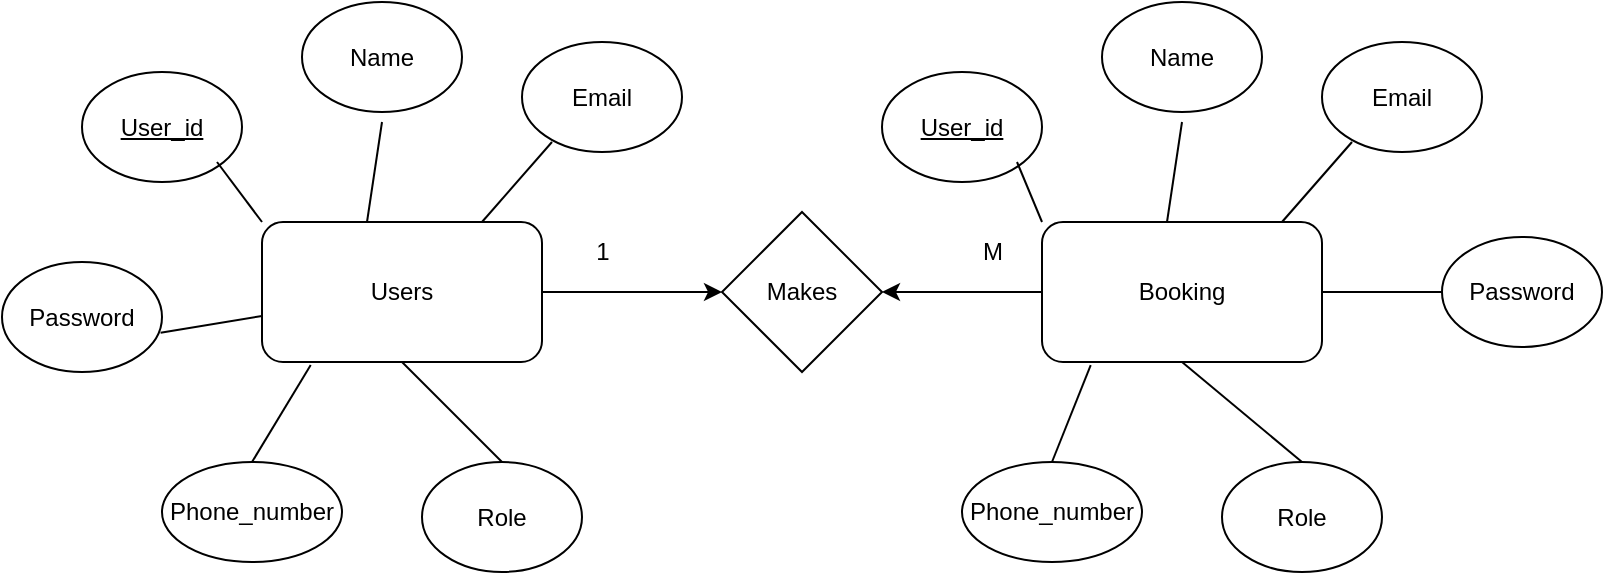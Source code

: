 <mxfile version="24.7.16">
  <diagram name="Page-1" id="JrsxtNGEzkz7EmuCsESs">
    <mxGraphModel dx="1061" dy="580" grid="1" gridSize="10" guides="1" tooltips="1" connect="1" arrows="1" fold="1" page="1" pageScale="1" pageWidth="850" pageHeight="1100" math="0" shadow="0">
      <root>
        <mxCell id="0" />
        <mxCell id="1" parent="0" />
        <mxCell id="slm5BC4lL7aq9jStoZ59-33" style="edgeStyle=orthogonalEdgeStyle;rounded=0;orthogonalLoop=1;jettySize=auto;html=1;exitX=1;exitY=0.5;exitDx=0;exitDy=0;entryX=0;entryY=0.5;entryDx=0;entryDy=0;" edge="1" parent="1" source="slm5BC4lL7aq9jStoZ59-1" target="slm5BC4lL7aq9jStoZ59-32">
          <mxGeometry relative="1" as="geometry">
            <mxPoint x="380" y="215.429" as="targetPoint" />
          </mxGeometry>
        </mxCell>
        <mxCell id="slm5BC4lL7aq9jStoZ59-1" value="Users" style="rounded=1;whiteSpace=wrap;html=1;" vertex="1" parent="1">
          <mxGeometry x="160" y="180" width="140" height="70" as="geometry" />
        </mxCell>
        <mxCell id="slm5BC4lL7aq9jStoZ59-3" value="&lt;u&gt;User_id&lt;/u&gt;" style="ellipse;whiteSpace=wrap;html=1;" vertex="1" parent="1">
          <mxGeometry x="70" y="105" width="80" height="55" as="geometry" />
        </mxCell>
        <mxCell id="slm5BC4lL7aq9jStoZ59-4" value="Phone_number" style="ellipse;whiteSpace=wrap;html=1;" vertex="1" parent="1">
          <mxGeometry x="110" y="300" width="90" height="50" as="geometry" />
        </mxCell>
        <mxCell id="slm5BC4lL7aq9jStoZ59-5" value="Password" style="ellipse;whiteSpace=wrap;html=1;" vertex="1" parent="1">
          <mxGeometry x="30" y="200" width="80" height="55" as="geometry" />
        </mxCell>
        <mxCell id="slm5BC4lL7aq9jStoZ59-6" value="Role" style="ellipse;whiteSpace=wrap;html=1;" vertex="1" parent="1">
          <mxGeometry x="240" y="300" width="80" height="55" as="geometry" />
        </mxCell>
        <mxCell id="slm5BC4lL7aq9jStoZ59-7" value="Name" style="ellipse;whiteSpace=wrap;html=1;" vertex="1" parent="1">
          <mxGeometry x="180" y="70" width="80" height="55" as="geometry" />
        </mxCell>
        <mxCell id="slm5BC4lL7aq9jStoZ59-8" value="Email" style="ellipse;whiteSpace=wrap;html=1;" vertex="1" parent="1">
          <mxGeometry x="290" y="90" width="80" height="55" as="geometry" />
        </mxCell>
        <mxCell id="slm5BC4lL7aq9jStoZ59-9" value="" style="endArrow=none;html=1;rounded=0;" edge="1" parent="1">
          <mxGeometry width="50" height="50" relative="1" as="geometry">
            <mxPoint x="270" y="180" as="sourcePoint" />
            <mxPoint x="305" y="140" as="targetPoint" />
          </mxGeometry>
        </mxCell>
        <mxCell id="slm5BC4lL7aq9jStoZ59-11" value="" style="endArrow=none;html=1;rounded=0;" edge="1" parent="1">
          <mxGeometry width="50" height="50" relative="1" as="geometry">
            <mxPoint x="212.5" y="180" as="sourcePoint" />
            <mxPoint x="220" y="130" as="targetPoint" />
          </mxGeometry>
        </mxCell>
        <mxCell id="slm5BC4lL7aq9jStoZ59-12" value="" style="endArrow=none;html=1;rounded=0;exitX=0;exitY=0;exitDx=0;exitDy=0;" edge="1" parent="1" source="slm5BC4lL7aq9jStoZ59-1">
          <mxGeometry width="50" height="50" relative="1" as="geometry">
            <mxPoint x="130" y="200" as="sourcePoint" />
            <mxPoint x="137.5" y="150" as="targetPoint" />
          </mxGeometry>
        </mxCell>
        <mxCell id="slm5BC4lL7aq9jStoZ59-13" value="" style="endArrow=none;html=1;rounded=0;entryX=0.174;entryY=1.022;entryDx=0;entryDy=0;entryPerimeter=0;" edge="1" parent="1" target="slm5BC4lL7aq9jStoZ59-1">
          <mxGeometry width="50" height="50" relative="1" as="geometry">
            <mxPoint x="155" y="300" as="sourcePoint" />
            <mxPoint x="200" y="260" as="targetPoint" />
          </mxGeometry>
        </mxCell>
        <mxCell id="slm5BC4lL7aq9jStoZ59-15" value="" style="endArrow=none;html=1;rounded=0;exitX=0.5;exitY=0;exitDx=0;exitDy=0;entryX=0.5;entryY=1;entryDx=0;entryDy=0;" edge="1" parent="1" source="slm5BC4lL7aq9jStoZ59-6" target="slm5BC4lL7aq9jStoZ59-1">
          <mxGeometry width="50" height="50" relative="1" as="geometry">
            <mxPoint x="230" y="300" as="sourcePoint" />
            <mxPoint x="280" y="250" as="targetPoint" />
          </mxGeometry>
        </mxCell>
        <mxCell id="slm5BC4lL7aq9jStoZ59-17" value="" style="endArrow=none;html=1;rounded=0;exitX=0.991;exitY=0.643;exitDx=0;exitDy=0;exitPerimeter=0;" edge="1" parent="1" source="slm5BC4lL7aq9jStoZ59-5">
          <mxGeometry width="50" height="50" relative="1" as="geometry">
            <mxPoint x="100" y="226.97" as="sourcePoint" />
            <mxPoint x="160" y="226.97" as="targetPoint" />
          </mxGeometry>
        </mxCell>
        <mxCell id="slm5BC4lL7aq9jStoZ59-35" style="edgeStyle=orthogonalEdgeStyle;rounded=0;orthogonalLoop=1;jettySize=auto;html=1;exitX=0;exitY=0.5;exitDx=0;exitDy=0;entryX=1;entryY=0.5;entryDx=0;entryDy=0;" edge="1" parent="1" source="slm5BC4lL7aq9jStoZ59-19" target="slm5BC4lL7aq9jStoZ59-32">
          <mxGeometry relative="1" as="geometry" />
        </mxCell>
        <mxCell id="slm5BC4lL7aq9jStoZ59-19" value="Booking" style="rounded=1;whiteSpace=wrap;html=1;" vertex="1" parent="1">
          <mxGeometry x="550" y="180" width="140" height="70" as="geometry" />
        </mxCell>
        <mxCell id="slm5BC4lL7aq9jStoZ59-20" value="&lt;u&gt;User_id&lt;/u&gt;" style="ellipse;whiteSpace=wrap;html=1;" vertex="1" parent="1">
          <mxGeometry x="470" y="105" width="80" height="55" as="geometry" />
        </mxCell>
        <mxCell id="slm5BC4lL7aq9jStoZ59-21" value="Phone_number" style="ellipse;whiteSpace=wrap;html=1;" vertex="1" parent="1">
          <mxGeometry x="510" y="300" width="90" height="50" as="geometry" />
        </mxCell>
        <mxCell id="slm5BC4lL7aq9jStoZ59-22" value="Password" style="ellipse;whiteSpace=wrap;html=1;" vertex="1" parent="1">
          <mxGeometry x="750" y="187.5" width="80" height="55" as="geometry" />
        </mxCell>
        <mxCell id="slm5BC4lL7aq9jStoZ59-23" value="Role" style="ellipse;whiteSpace=wrap;html=1;" vertex="1" parent="1">
          <mxGeometry x="640" y="300" width="80" height="55" as="geometry" />
        </mxCell>
        <mxCell id="slm5BC4lL7aq9jStoZ59-24" value="Name" style="ellipse;whiteSpace=wrap;html=1;" vertex="1" parent="1">
          <mxGeometry x="580" y="70" width="80" height="55" as="geometry" />
        </mxCell>
        <mxCell id="slm5BC4lL7aq9jStoZ59-25" value="Email" style="ellipse;whiteSpace=wrap;html=1;" vertex="1" parent="1">
          <mxGeometry x="690" y="90" width="80" height="55" as="geometry" />
        </mxCell>
        <mxCell id="slm5BC4lL7aq9jStoZ59-26" value="" style="endArrow=none;html=1;rounded=0;" edge="1" parent="1">
          <mxGeometry width="50" height="50" relative="1" as="geometry">
            <mxPoint x="670" y="180" as="sourcePoint" />
            <mxPoint x="705" y="140" as="targetPoint" />
          </mxGeometry>
        </mxCell>
        <mxCell id="slm5BC4lL7aq9jStoZ59-27" value="" style="endArrow=none;html=1;rounded=0;" edge="1" parent="1">
          <mxGeometry width="50" height="50" relative="1" as="geometry">
            <mxPoint x="612.5" y="180" as="sourcePoint" />
            <mxPoint x="620" y="130" as="targetPoint" />
          </mxGeometry>
        </mxCell>
        <mxCell id="slm5BC4lL7aq9jStoZ59-28" value="" style="endArrow=none;html=1;rounded=0;exitX=0;exitY=0;exitDx=0;exitDy=0;" edge="1" parent="1" source="slm5BC4lL7aq9jStoZ59-19">
          <mxGeometry width="50" height="50" relative="1" as="geometry">
            <mxPoint x="530" y="200" as="sourcePoint" />
            <mxPoint x="537.5" y="150" as="targetPoint" />
          </mxGeometry>
        </mxCell>
        <mxCell id="slm5BC4lL7aq9jStoZ59-29" value="" style="endArrow=none;html=1;rounded=0;entryX=0.174;entryY=1.022;entryDx=0;entryDy=0;entryPerimeter=0;" edge="1" parent="1" target="slm5BC4lL7aq9jStoZ59-19">
          <mxGeometry width="50" height="50" relative="1" as="geometry">
            <mxPoint x="555" y="300" as="sourcePoint" />
            <mxPoint x="600" y="260" as="targetPoint" />
          </mxGeometry>
        </mxCell>
        <mxCell id="slm5BC4lL7aq9jStoZ59-30" value="" style="endArrow=none;html=1;rounded=0;exitX=0.5;exitY=0;exitDx=0;exitDy=0;entryX=0.5;entryY=1;entryDx=0;entryDy=0;" edge="1" parent="1" source="slm5BC4lL7aq9jStoZ59-23" target="slm5BC4lL7aq9jStoZ59-19">
          <mxGeometry width="50" height="50" relative="1" as="geometry">
            <mxPoint x="630" y="300" as="sourcePoint" />
            <mxPoint x="680" y="250" as="targetPoint" />
          </mxGeometry>
        </mxCell>
        <mxCell id="slm5BC4lL7aq9jStoZ59-31" value="" style="endArrow=none;html=1;rounded=0;exitX=0;exitY=0.5;exitDx=0;exitDy=0;entryX=1;entryY=0.5;entryDx=0;entryDy=0;" edge="1" parent="1" source="slm5BC4lL7aq9jStoZ59-22" target="slm5BC4lL7aq9jStoZ59-19">
          <mxGeometry width="50" height="50" relative="1" as="geometry">
            <mxPoint x="500" y="226.97" as="sourcePoint" />
            <mxPoint x="570" y="230" as="targetPoint" />
          </mxGeometry>
        </mxCell>
        <mxCell id="slm5BC4lL7aq9jStoZ59-32" value="Makes" style="rhombus;whiteSpace=wrap;html=1;" vertex="1" parent="1">
          <mxGeometry x="390" y="175" width="80" height="80" as="geometry" />
        </mxCell>
        <mxCell id="slm5BC4lL7aq9jStoZ59-36" value="M" style="text;html=1;align=center;verticalAlign=middle;resizable=0;points=[];autosize=1;strokeColor=none;fillColor=none;" vertex="1" parent="1">
          <mxGeometry x="510" y="180" width="30" height="30" as="geometry" />
        </mxCell>
        <mxCell id="slm5BC4lL7aq9jStoZ59-37" value="1" style="text;html=1;align=center;verticalAlign=middle;resizable=0;points=[];autosize=1;strokeColor=none;fillColor=none;" vertex="1" parent="1">
          <mxGeometry x="315" y="180" width="30" height="30" as="geometry" />
        </mxCell>
      </root>
    </mxGraphModel>
  </diagram>
</mxfile>
